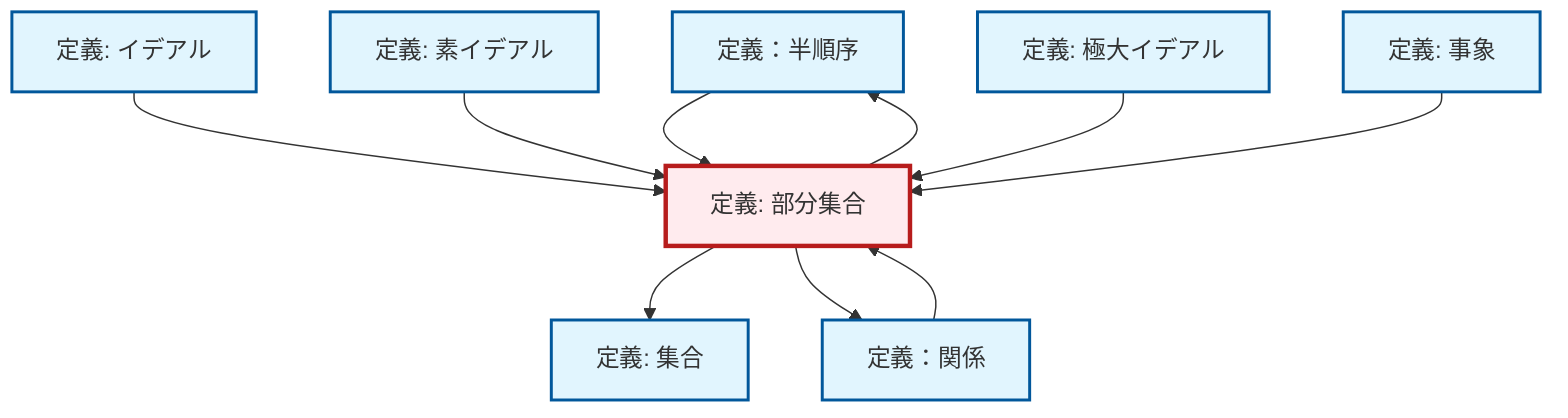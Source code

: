 graph TD
    classDef definition fill:#e1f5fe,stroke:#01579b,stroke-width:2px
    classDef theorem fill:#f3e5f5,stroke:#4a148c,stroke-width:2px
    classDef axiom fill:#fff3e0,stroke:#e65100,stroke-width:2px
    classDef example fill:#e8f5e9,stroke:#1b5e20,stroke-width:2px
    classDef current fill:#ffebee,stroke:#b71c1c,stroke-width:3px
    def-set["定義: 集合"]:::definition
    def-partial-order["定義：半順序"]:::definition
    def-maximal-ideal["定義: 極大イデアル"]:::definition
    def-event["定義: 事象"]:::definition
    def-subset["定義: 部分集合"]:::definition
    def-prime-ideal["定義: 素イデアル"]:::definition
    def-ideal["定義: イデアル"]:::definition
    def-relation["定義：関係"]:::definition
    def-partial-order --> def-subset
    def-ideal --> def-subset
    def-prime-ideal --> def-subset
    def-maximal-ideal --> def-subset
    def-subset --> def-partial-order
    def-relation --> def-subset
    def-subset --> def-set
    def-subset --> def-relation
    def-event --> def-subset
    class def-subset current